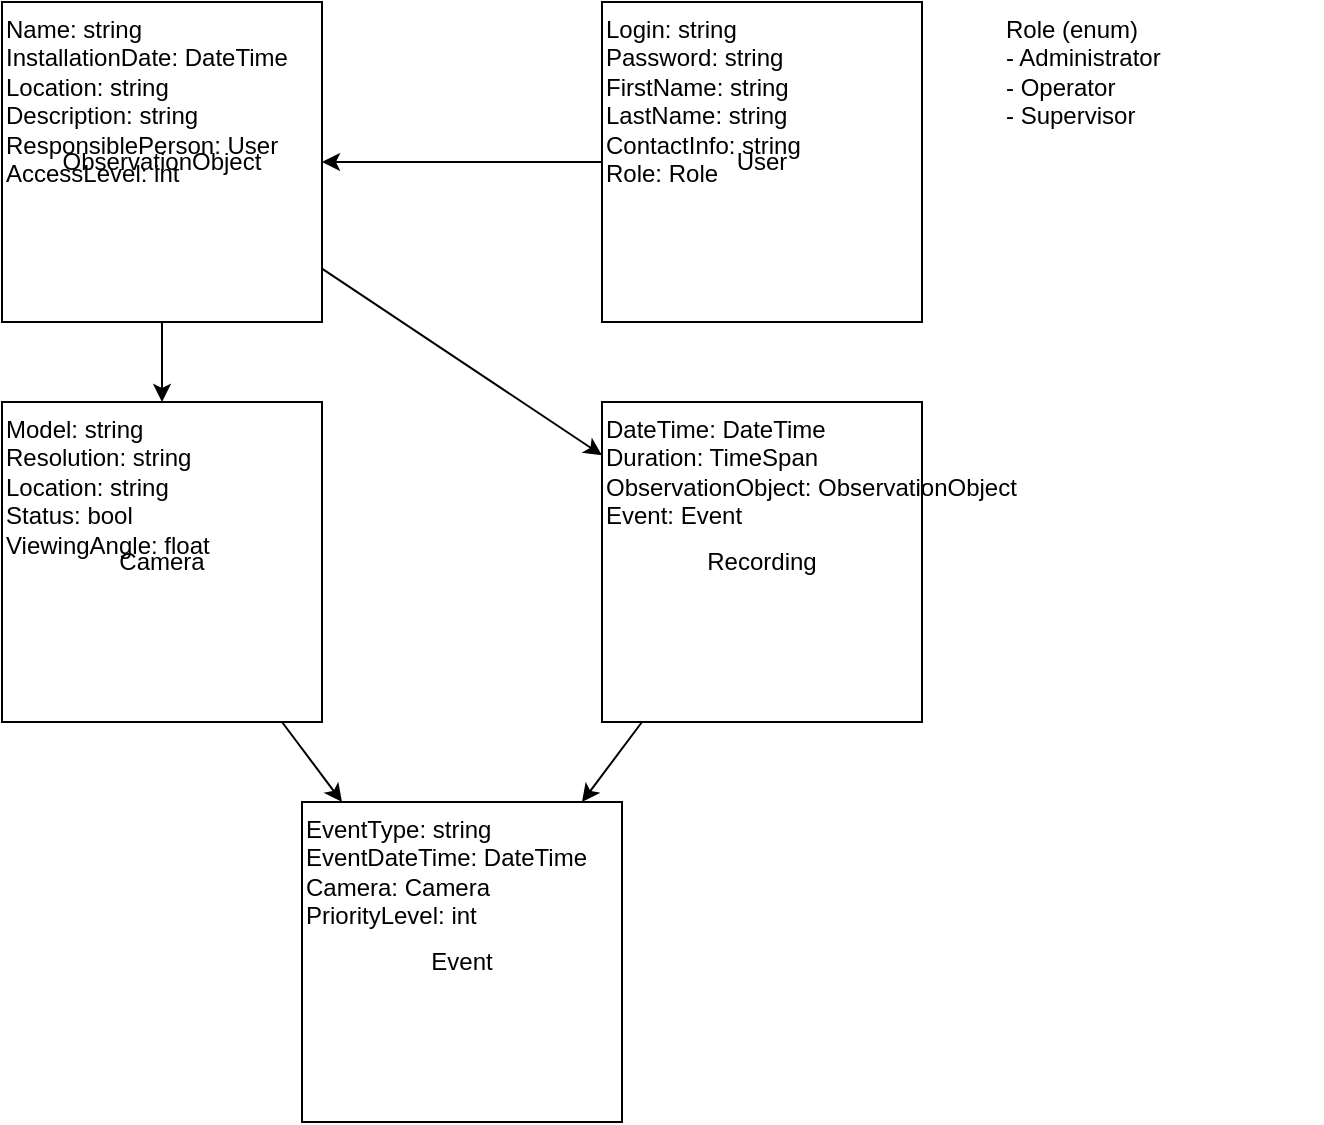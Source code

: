 <mxfile>
  <diagram name="Class Diagram">
    <mxGraphModel dx="844" dy="613" grid="1" gridSize="10" guides="1" tooltips="1" connect="1" arrows="1" fold="1" page="1" pageScale="1" pageWidth="827" pageHeight="1169" math="0" shadow="0">
      <root>
        <mxCell id="0" />
        <mxCell id="1" parent="0" />
        
        <!-- ObservationObject Class -->
        <mxCell id="2" value="ObservationObject" style="rounded=0;whiteSpace=wrap;html=1;" vertex="1" parent="1">
          <mxGeometry x="100" y="100" width="160" height="160" as="geometry" />
        </mxCell>
        <mxCell id="3" value="Name: string&#xa;InstallationDate: DateTime&#xa;Location: string&#xa;Description: string&#xa;ResponsiblePerson: User&#xa;AccessLevel: int" style="text;html=1;align=left;verticalAlign=top;" vertex="1" parent="2">
          <mxGeometry width="160" height="120" as="geometry" />
        </mxCell>
        
        <!-- User Class -->
        <mxCell id="4" value="User" style="rounded=0;whiteSpace=wrap;html=1;" vertex="1" parent="1">
          <mxGeometry x="400" y="100" width="160" height="160" as="geometry" />
        </mxCell>
        <mxCell id="5" value="Login: string&#xa;Password: string&#xa;FirstName: string&#xa;LastName: string&#xa;ContactInfo: string&#xa;Role: Role" style="text;html=1;align=left;verticalAlign=top;" vertex="1" parent="4">
          <mxGeometry width="160" height="120" as="geometry" />
        </mxCell>
        
        <!-- Camera Class -->
        <mxCell id="6" value="Camera" style="rounded=0;whiteSpace=wrap;html=1;" vertex="1" parent="1">
          <mxGeometry x="100" y="300" width="160" height="160" as="geometry" />
        </mxCell>
        <mxCell id="7" value="Model: string&#xa;Resolution: string&#xa;Location: string&#xa;Status: bool&#xa;ViewingAngle: float" style="text;html=1;align=left;verticalAlign=top;" vertex="1" parent="6">
          <mxGeometry width="160" height="120" as="geometry" />
        </mxCell>
        
        <!-- Recording Class -->
        <mxCell id="8" value="Recording" style="rounded=0;whiteSpace=wrap;html=1;" vertex="1" parent="1">
          <mxGeometry x="400" y="300" width="160" height="160" as="geometry" />
        </mxCell>
        <mxCell id="9" value="DateTime: DateTime&#xa;Duration: TimeSpan&#xa;ObservationObject: ObservationObject&#xa;Event: Event" style="text;html=1;align=left;verticalAlign=top;" vertex="1" parent="8">
          <mxGeometry width="160" height="120" as="geometry" />
        </mxCell>
        
        <!-- Event Class -->
        <mxCell id="10" value="Event" style="rounded=0;whiteSpace=wrap;html=1;" vertex="1" parent="1">
          <mxGeometry x="250" y="500" width="160" height="160" as="geometry" />
        </mxCell>
        <mxCell id="11" value="EventType: string&#xa;EventDateTime: DateTime&#xa;Camera: Camera&#xa;PriorityLevel: int" style="text;html=1;align=left;verticalAlign=top;" vertex="1" parent="10">
          <mxGeometry width="160" height="120" as="geometry" />
        </mxCell>
        
        <!-- Relationships -->
        <mxCell id="12" edge="1" source="2" target="6" parent="1">
          <mxGeometry relative="1" as="geometry" />
        </mxCell>
        <mxCell id="13" edge="1" source="2" target="8" parent="1">
          <mxGeometry relative="1" as="geometry" />
        </mxCell>
        <mxCell id="14" edge="1" source="4" target="2" parent="1">
          <mxGeometry relative="1" as="geometry" />
        </mxCell>
        <mxCell id="15" edge="1" source="6" target="10" parent="1">
          <mxGeometry relative="1" as="geometry" />
        </mxCell>
        <mxCell id="16" edge="1" source="8" target="10" parent="1">
          <mxGeometry relative="1" as="geometry" />
        </mxCell>
        
        <!-- Role Enum -->
        <mxCell id="17" value="Role (enum)&#xa;- Administrator&#xa;- Operator&#xa;- Supervisor" style="text;html=1;align=left;verticalAlign=top;" vertex="1" parent="1">
          <mxGeometry x="600" y="100" width="160" height="90" as="geometry" />
        </mxCell>
      </root>
    </mxGraphModel>
  </diagram>
</mxfile>
